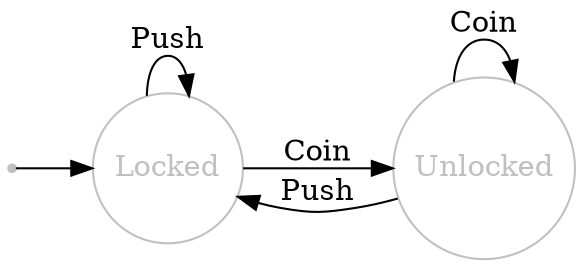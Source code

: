 digraph {
  rankdir=LR;

  node [fontcolor="grey",color="grey",shape=point,label=""] ENTRY;

  node [shape=circle];

  Locked[width=1,label="Locked"];
  Unlocked[height=1,width=1,label="Unlocked"];

  ENTRY -> Locked;

  Locked -> Locked [label="Push"];
  Locked -> Unlocked [label="Coin"];

  Unlocked -> Unlocked [label = "Coin"];
  Unlocked -> Locked [label = "Push"];
}
